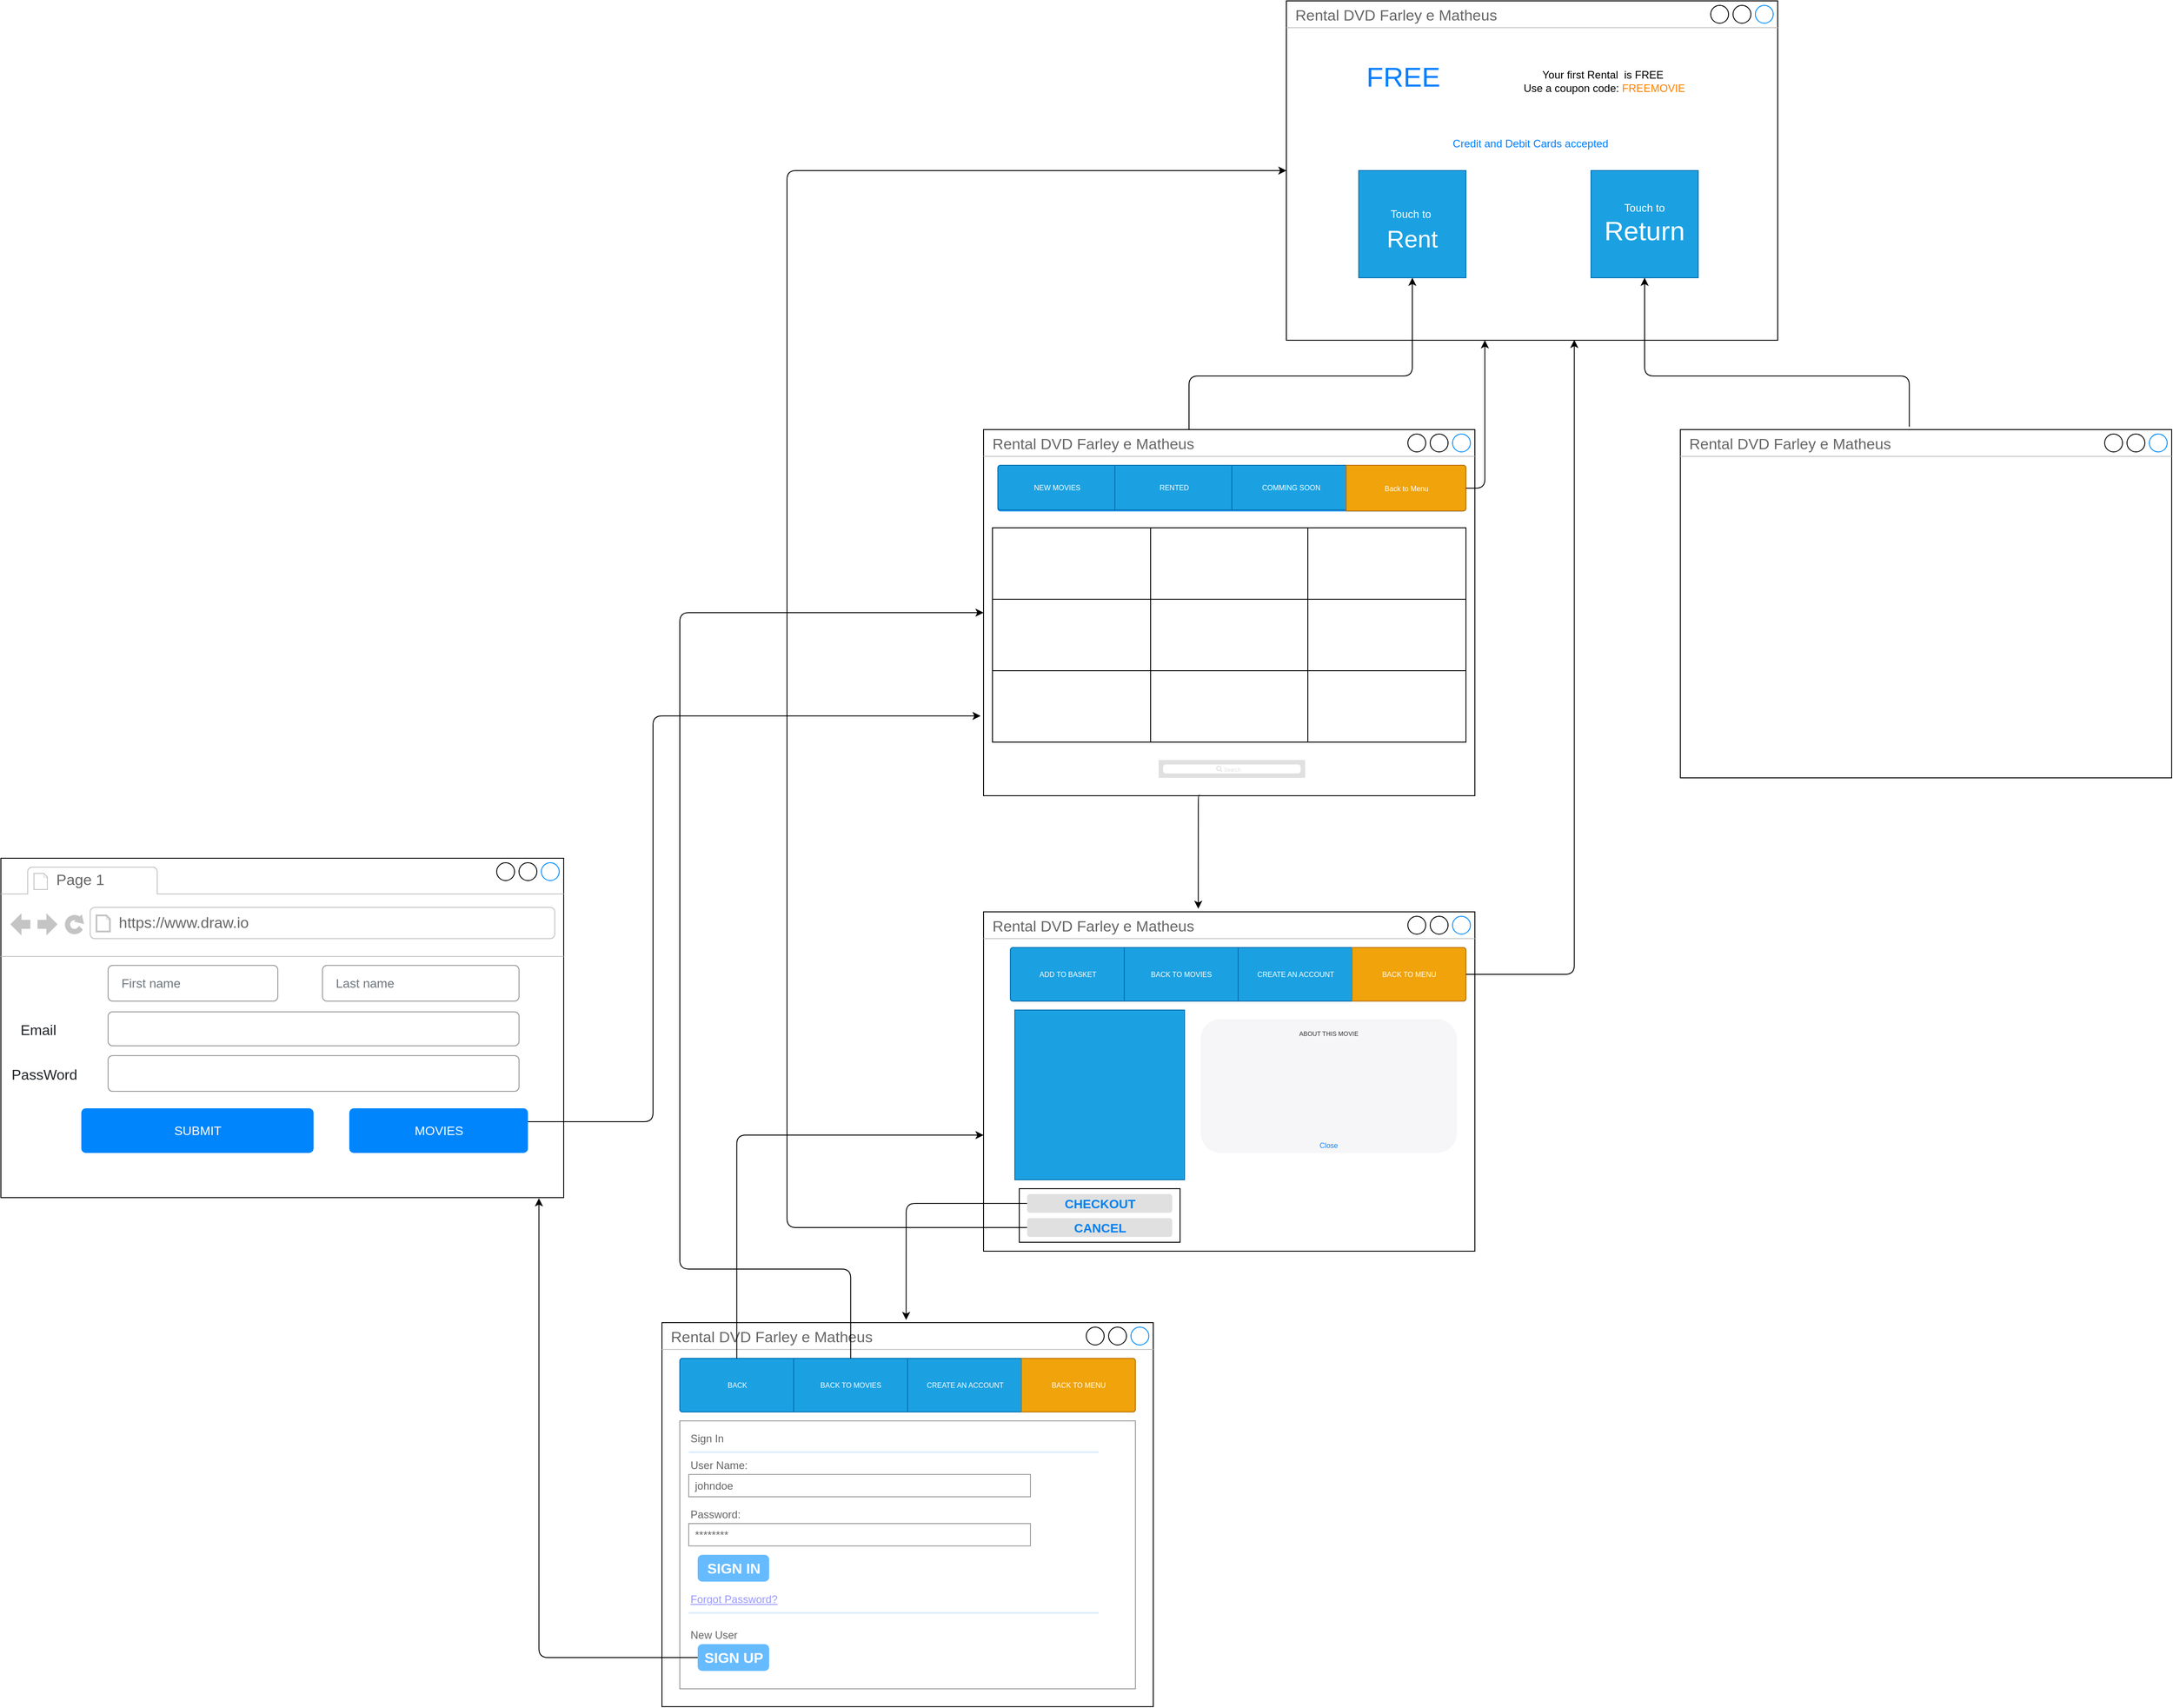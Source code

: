 <mxfile version="14.4.6" type="github">
  <diagram id="snXYCvAZyrRcM13G1VJc" name="Page-1">
    <mxGraphModel dx="4026" dy="1384" grid="1" gridSize="10" guides="1" tooltips="1" connect="1" arrows="1" fold="1" page="1" pageScale="1" pageWidth="827" pageHeight="1169" math="0" shadow="0">
      <root>
        <mxCell id="0" />
        <mxCell id="1" parent="0" />
        <mxCell id="bovtpuAGcGGz9S-_iwCI-4" value="Rental DVD Farley e Matheus" style="strokeWidth=1;shadow=0;dashed=0;align=center;html=1;shape=mxgraph.mockup.containers.window;align=left;verticalAlign=top;spacingLeft=8;strokeColor2=#008cff;strokeColor3=#c4c4c4;fontColor=#666666;mainText=;fontSize=17;labelBackgroundColor=none;" vertex="1" parent="1">
          <mxGeometry x="139" y="130" width="550" height="380" as="geometry" />
        </mxCell>
        <mxCell id="bovtpuAGcGGz9S-_iwCI-5" value="Touch to&amp;nbsp;&lt;font style=&quot;font-size: 27px&quot;&gt;&lt;br&gt;Rent&lt;/font&gt;" style="whiteSpace=wrap;html=1;aspect=fixed;fillColor=#1ba1e2;strokeColor=#006EAF;fontColor=#ffffff;" vertex="1" parent="1">
          <mxGeometry x="220" y="320" width="120" height="120" as="geometry" />
        </mxCell>
        <mxCell id="bovtpuAGcGGz9S-_iwCI-6" value="Touch to&lt;br&gt;&lt;font style=&quot;font-size: 30px&quot;&gt;Return&lt;/font&gt;" style="whiteSpace=wrap;html=1;aspect=fixed;fillColor=#1ba1e2;strokeColor=#006EAF;fontColor=#ffffff;" vertex="1" parent="1">
          <mxGeometry x="480" y="320" width="120" height="120" as="geometry" />
        </mxCell>
        <mxCell id="bovtpuAGcGGz9S-_iwCI-7" value="&lt;font color=&quot;#007fff&quot;&gt;Credit and Debit Cards accepted&amp;nbsp;&lt;/font&gt;" style="text;html=1;strokeColor=none;fillColor=none;align=center;verticalAlign=middle;whiteSpace=wrap;rounded=0;" vertex="1" parent="1">
          <mxGeometry x="306" y="280" width="216" height="20" as="geometry" />
        </mxCell>
        <mxCell id="bovtpuAGcGGz9S-_iwCI-8" value="&lt;font style=&quot;font-size: 31px&quot; color=&quot;#007fff&quot;&gt;FREE&lt;/font&gt;" style="text;html=1;strokeColor=none;fillColor=none;align=center;verticalAlign=middle;whiteSpace=wrap;rounded=0;" vertex="1" parent="1">
          <mxGeometry x="220" y="170" width="100" height="90" as="geometry" />
        </mxCell>
        <mxCell id="bovtpuAGcGGz9S-_iwCI-9" value="Your first Rental &amp;nbsp;is FREE&amp;nbsp;&lt;br&gt;Use a coupon code: &lt;font color=&quot;#ff8000&quot;&gt;FREEMOVIE&lt;/font&gt;" style="text;html=1;strokeColor=none;fillColor=none;align=center;verticalAlign=middle;whiteSpace=wrap;rounded=0;" vertex="1" parent="1">
          <mxGeometry x="400" y="200" width="190" height="40" as="geometry" />
        </mxCell>
        <mxCell id="bovtpuAGcGGz9S-_iwCI-10" value="&lt;span style=&quot;color: rgb(102 , 102 , 102)&quot;&gt;Rental DVD Farley e Matheus&lt;/span&gt;" style="strokeWidth=1;shadow=0;dashed=0;align=center;html=1;shape=mxgraph.mockup.containers.window;align=left;verticalAlign=top;spacingLeft=8;strokeColor2=#008cff;strokeColor3=#c4c4c4;mainText=;fontSize=17;labelBackgroundColor=none;" vertex="1" parent="1">
          <mxGeometry x="-200" y="610" width="550" height="410" as="geometry" />
        </mxCell>
        <mxCell id="bovtpuAGcGGz9S-_iwCI-13" value="" style="edgeStyle=segmentEdgeStyle;endArrow=classic;html=1;" edge="1" parent="1" source="bovtpuAGcGGz9S-_iwCI-10" target="bovtpuAGcGGz9S-_iwCI-5">
          <mxGeometry width="50" height="50" relative="1" as="geometry">
            <mxPoint x="390" y="600" as="sourcePoint" />
            <mxPoint x="440" y="550" as="targetPoint" />
            <Array as="points">
              <mxPoint x="30" y="550" />
              <mxPoint x="280" y="550" />
            </Array>
          </mxGeometry>
        </mxCell>
        <mxCell id="bovtpuAGcGGz9S-_iwCI-14" value="&lt;span style=&quot;color: rgb(102 , 102 , 102)&quot;&gt;Rental DVD Farley e Matheus&lt;/span&gt;" style="strokeWidth=1;shadow=0;dashed=0;align=center;html=1;shape=mxgraph.mockup.containers.window;align=left;verticalAlign=top;spacingLeft=8;strokeColor2=#008cff;strokeColor3=#c4c4c4;mainText=;fontSize=17;labelBackgroundColor=none;" vertex="1" parent="1">
          <mxGeometry x="580" y="610" width="550" height="390" as="geometry" />
        </mxCell>
        <mxCell id="bovtpuAGcGGz9S-_iwCI-15" value="" style="edgeStyle=segmentEdgeStyle;endArrow=classic;html=1;exitX=0.466;exitY=-0.008;exitDx=0;exitDy=0;exitPerimeter=0;" edge="1" parent="1" source="bovtpuAGcGGz9S-_iwCI-14" target="bovtpuAGcGGz9S-_iwCI-6">
          <mxGeometry width="50" height="50" relative="1" as="geometry">
            <mxPoint x="360" y="630" as="sourcePoint" />
            <mxPoint x="410" y="580" as="targetPoint" />
            <Array as="points">
              <mxPoint x="836" y="550" />
              <mxPoint x="540" y="550" />
            </Array>
          </mxGeometry>
        </mxCell>
        <mxCell id="bovtpuAGcGGz9S-_iwCI-31" value="" style="shape=table;html=1;whiteSpace=wrap;startSize=0;container=1;collapsible=0;childLayout=tableLayout;" vertex="1" parent="1">
          <mxGeometry x="-190" y="720" width="530" height="240" as="geometry" />
        </mxCell>
        <mxCell id="bovtpuAGcGGz9S-_iwCI-32" value="" style="shape=partialRectangle;html=1;whiteSpace=wrap;collapsible=0;dropTarget=0;pointerEvents=0;fillColor=none;top=0;left=0;bottom=0;right=0;points=[[0,0.5],[1,0.5]];portConstraint=eastwest;" vertex="1" parent="bovtpuAGcGGz9S-_iwCI-31">
          <mxGeometry width="530" height="80" as="geometry" />
        </mxCell>
        <mxCell id="bovtpuAGcGGz9S-_iwCI-33" value="" style="shape=partialRectangle;html=1;whiteSpace=wrap;connectable=0;fillColor=none;top=0;left=0;bottom=0;right=0;overflow=hidden;" vertex="1" parent="bovtpuAGcGGz9S-_iwCI-32">
          <mxGeometry width="177" height="80" as="geometry" />
        </mxCell>
        <mxCell id="bovtpuAGcGGz9S-_iwCI-34" value="" style="shape=partialRectangle;html=1;whiteSpace=wrap;connectable=0;fillColor=none;top=0;left=0;bottom=0;right=0;overflow=hidden;" vertex="1" parent="bovtpuAGcGGz9S-_iwCI-32">
          <mxGeometry x="177" width="176" height="80" as="geometry" />
        </mxCell>
        <mxCell id="bovtpuAGcGGz9S-_iwCI-35" value="" style="shape=partialRectangle;html=1;whiteSpace=wrap;connectable=0;fillColor=none;top=0;left=0;bottom=0;right=0;overflow=hidden;" vertex="1" parent="bovtpuAGcGGz9S-_iwCI-32">
          <mxGeometry x="353" width="177" height="80" as="geometry" />
        </mxCell>
        <mxCell id="bovtpuAGcGGz9S-_iwCI-36" value="" style="shape=partialRectangle;html=1;whiteSpace=wrap;collapsible=0;dropTarget=0;pointerEvents=0;fillColor=none;top=0;left=0;bottom=0;right=0;points=[[0,0.5],[1,0.5]];portConstraint=eastwest;" vertex="1" parent="bovtpuAGcGGz9S-_iwCI-31">
          <mxGeometry y="80" width="530" height="80" as="geometry" />
        </mxCell>
        <mxCell id="bovtpuAGcGGz9S-_iwCI-37" value="" style="shape=partialRectangle;html=1;whiteSpace=wrap;connectable=0;fillColor=none;top=0;left=0;bottom=0;right=0;overflow=hidden;" vertex="1" parent="bovtpuAGcGGz9S-_iwCI-36">
          <mxGeometry width="177" height="80" as="geometry" />
        </mxCell>
        <mxCell id="bovtpuAGcGGz9S-_iwCI-38" value="" style="shape=partialRectangle;html=1;whiteSpace=wrap;connectable=0;fillColor=none;top=0;left=0;bottom=0;right=0;overflow=hidden;" vertex="1" parent="bovtpuAGcGGz9S-_iwCI-36">
          <mxGeometry x="177" width="176" height="80" as="geometry" />
        </mxCell>
        <mxCell id="bovtpuAGcGGz9S-_iwCI-39" value="" style="shape=partialRectangle;html=1;whiteSpace=wrap;connectable=0;fillColor=none;top=0;left=0;bottom=0;right=0;overflow=hidden;" vertex="1" parent="bovtpuAGcGGz9S-_iwCI-36">
          <mxGeometry x="353" width="177" height="80" as="geometry" />
        </mxCell>
        <mxCell id="bovtpuAGcGGz9S-_iwCI-40" value="" style="shape=partialRectangle;html=1;whiteSpace=wrap;collapsible=0;dropTarget=0;pointerEvents=0;fillColor=none;top=0;left=0;bottom=0;right=0;points=[[0,0.5],[1,0.5]];portConstraint=eastwest;" vertex="1" parent="bovtpuAGcGGz9S-_iwCI-31">
          <mxGeometry y="160" width="530" height="80" as="geometry" />
        </mxCell>
        <mxCell id="bovtpuAGcGGz9S-_iwCI-41" value="" style="shape=partialRectangle;html=1;whiteSpace=wrap;connectable=0;fillColor=none;top=0;left=0;bottom=0;right=0;overflow=hidden;" vertex="1" parent="bovtpuAGcGGz9S-_iwCI-40">
          <mxGeometry width="177" height="80" as="geometry" />
        </mxCell>
        <mxCell id="bovtpuAGcGGz9S-_iwCI-42" value="" style="shape=partialRectangle;html=1;whiteSpace=wrap;connectable=0;fillColor=none;top=0;left=0;bottom=0;right=0;overflow=hidden;" vertex="1" parent="bovtpuAGcGGz9S-_iwCI-40">
          <mxGeometry x="177" width="176" height="80" as="geometry" />
        </mxCell>
        <mxCell id="bovtpuAGcGGz9S-_iwCI-43" value="" style="shape=partialRectangle;html=1;whiteSpace=wrap;connectable=0;fillColor=none;top=0;left=0;bottom=0;right=0;overflow=hidden;" vertex="1" parent="bovtpuAGcGGz9S-_iwCI-40">
          <mxGeometry x="353" width="177" height="80" as="geometry" />
        </mxCell>
        <mxCell id="bovtpuAGcGGz9S-_iwCI-44" value="" style="shape=image;html=1;verticalAlign=top;verticalLabelPosition=bottom;labelBackgroundColor=#ffffff;imageAspect=0;aspect=fixed;image=https://cdn3.iconfinder.com/data/icons/geek-3/24/Baby_Groot_guardians_of_galaxy_marvel_movie-128.png;strokeColor=#007FFF;fillColor=#FFE14A;" vertex="1" parent="1">
          <mxGeometry x="-150" y="720" width="70" height="70" as="geometry" />
        </mxCell>
        <mxCell id="bovtpuAGcGGz9S-_iwCI-45" value="" style="shape=image;html=1;verticalAlign=top;verticalLabelPosition=bottom;labelBackgroundColor=#ffffff;imageAspect=0;aspect=fixed;image=https://cdn3.iconfinder.com/data/icons/geek-3/24/Superman_sigil_logo_movie_dc_comics-128.png;strokeColor=#007FFF;fillColor=#FFE14A;" vertex="1" parent="1">
          <mxGeometry x="35" y="720" width="70" height="70" as="geometry" />
        </mxCell>
        <mxCell id="bovtpuAGcGGz9S-_iwCI-46" value="" style="shape=image;html=1;verticalAlign=top;verticalLabelPosition=bottom;labelBackgroundColor=#ffffff;imageAspect=0;aspect=fixed;image=https://cdn3.iconfinder.com/data/icons/geek-3/24/Batman_dc_comics_bat_movie-128.png;strokeColor=#007FFF;fillColor=#FFE14A;" vertex="1" parent="1">
          <mxGeometry x="210" y="720" width="70" height="70" as="geometry" />
        </mxCell>
        <mxCell id="bovtpuAGcGGz9S-_iwCI-47" value="" style="shape=image;html=1;verticalAlign=top;verticalLabelPosition=bottom;labelBackgroundColor=#ffffff;imageAspect=0;aspect=fixed;image=https://cdn3.iconfinder.com/data/icons/geek-3/24/Deathly_Hallows_harry_potter_movie_magic_rune-128.png;strokeColor=#007FFF;fillColor=#FFE14A;" vertex="1" parent="1">
          <mxGeometry x="-150" y="800" width="70" height="70" as="geometry" />
        </mxCell>
        <mxCell id="bovtpuAGcGGz9S-_iwCI-48" value="" style="shape=image;html=1;verticalAlign=top;verticalLabelPosition=bottom;labelBackgroundColor=#ffffff;imageAspect=0;aspect=fixed;image=https://cdn3.iconfinder.com/data/icons/geek-3/24/Decepticon_transformers_movie_robot-128.png;strokeColor=#007FFF;fillColor=#FFE14A;" vertex="1" parent="1">
          <mxGeometry x="30" y="800" width="70" height="70" as="geometry" />
        </mxCell>
        <mxCell id="bovtpuAGcGGz9S-_iwCI-49" value="" style="shape=image;html=1;verticalAlign=top;verticalLabelPosition=bottom;labelBackgroundColor=#ffffff;imageAspect=0;aspect=fixed;image=https://cdn3.iconfinder.com/data/icons/geek-3/24/Golden_Snitch_harry_potter_magic_movie-128.png;strokeColor=#007FFF;fillColor=#FFE14A;" vertex="1" parent="1">
          <mxGeometry x="210" y="800" width="70" height="70" as="geometry" />
        </mxCell>
        <mxCell id="bovtpuAGcGGz9S-_iwCI-50" value="" style="shape=image;html=1;verticalAlign=top;verticalLabelPosition=bottom;labelBackgroundColor=#ffffff;imageAspect=0;aspect=fixed;image=https://cdn3.iconfinder.com/data/icons/geek-3/24/Captain_America_Shield_marvel_movie_avengers-128.png;strokeColor=#007FFF;fillColor=#FFE14A;" vertex="1" parent="1">
          <mxGeometry x="-150" y="880" width="70" height="70" as="geometry" />
        </mxCell>
        <mxCell id="bovtpuAGcGGz9S-_iwCI-51" value="" style="shape=image;html=1;verticalAlign=top;verticalLabelPosition=bottom;labelBackgroundColor=#ffffff;imageAspect=0;aspect=fixed;image=https://cdn4.iconfinder.com/data/icons/avatars-xmas-giveaway/128/halloween_jason_friday_movie-128.png;strokeColor=#007FFF;fillColor=#FFE14A;" vertex="1" parent="1">
          <mxGeometry x="30" y="880" width="70" height="70" as="geometry" />
        </mxCell>
        <mxCell id="bovtpuAGcGGz9S-_iwCI-52" value="" style="shape=image;html=1;verticalAlign=top;verticalLabelPosition=bottom;labelBackgroundColor=#ffffff;imageAspect=0;aspect=fixed;image=https://cdn3.iconfinder.com/data/icons/geek-3/24/Flash_dc_comic_book_movie-128.png;strokeColor=#007FFF;fillColor=#FFE14A;" vertex="1" parent="1">
          <mxGeometry x="210" y="880" width="70" height="70" as="geometry" />
        </mxCell>
        <mxCell id="bovtpuAGcGGz9S-_iwCI-53" value="&lt;span style=&quot;color: rgb(102 , 102 , 102)&quot;&gt;Rental DVD Farley e Matheus&lt;/span&gt;" style="strokeWidth=1;shadow=0;dashed=0;align=center;html=1;shape=mxgraph.mockup.containers.window;align=left;verticalAlign=top;spacingLeft=8;strokeColor2=#008cff;strokeColor3=#c4c4c4;mainText=;fontSize=17;labelBackgroundColor=none;" vertex="1" parent="1">
          <mxGeometry x="-200" y="1150" width="550" height="380" as="geometry" />
        </mxCell>
        <mxCell id="bovtpuAGcGGz9S-_iwCI-55" value="" style="edgeStyle=segmentEdgeStyle;endArrow=classic;html=1;entryX=0.437;entryY=-0.009;entryDx=0;entryDy=0;entryPerimeter=0;exitX=0.44;exitY=0.999;exitDx=0;exitDy=0;exitPerimeter=0;" edge="1" parent="1" source="bovtpuAGcGGz9S-_iwCI-10" target="bovtpuAGcGGz9S-_iwCI-53">
          <mxGeometry width="50" height="50" relative="1" as="geometry">
            <mxPoint y="1100" as="sourcePoint" />
            <mxPoint x="50" y="1050" as="targetPoint" />
            <Array as="points">
              <mxPoint x="40" y="1020" />
            </Array>
          </mxGeometry>
        </mxCell>
        <mxCell id="bovtpuAGcGGz9S-_iwCI-56" value="" style="whiteSpace=wrap;html=1;aspect=fixed;fillColor=#1ba1e2;strokeColor=#006EAF;fontColor=#ffffff;" vertex="1" parent="1">
          <mxGeometry x="-165" y="1260" width="190" height="190" as="geometry" />
        </mxCell>
        <mxCell id="bovtpuAGcGGz9S-_iwCI-57" value="" style="shape=image;html=1;verticalAlign=top;verticalLabelPosition=bottom;labelBackgroundColor=#ffffff;imageAspect=0;aspect=fixed;image=https://cdn3.iconfinder.com/data/icons/geek-3/24/Superman_sigil_logo_movie_dc_comics-128.png;strokeColor=#007FFF;fillColor=#FFE14A;" vertex="1" parent="1">
          <mxGeometry x="-155" y="1250" width="180" height="180" as="geometry" />
        </mxCell>
        <mxCell id="bovtpuAGcGGz9S-_iwCI-58" value="" style="html=1;strokeWidth=1;shadow=0;dashed=0;shape=mxgraph.ios7ui.rrect;rSize=3;strokeColor=#0080F0;gradientColor=none;" vertex="1" parent="1">
          <mxGeometry x="-170" y="1190" width="510" height="60" as="geometry" />
        </mxCell>
        <mxCell id="bovtpuAGcGGz9S-_iwCI-59" value="ADD TO BASKET" style="strokeColor=#006EAF;fillColor=#1ba1e2;html=1;strokeWidth=1;shadow=0;dashed=0;shape=mxgraph.ios7ui.leftButton;rSize=3;fontSize=8;fontColor=#ffffff;" vertex="1" parent="bovtpuAGcGGz9S-_iwCI-58">
          <mxGeometry width="127.5" height="60" as="geometry" />
        </mxCell>
        <mxCell id="bovtpuAGcGGz9S-_iwCI-60" value="CREATE AN ACCOUNT" style="strokeColor=#006EAF;fillColor=#1ba1e2;html=1;strokeWidth=1;shadow=0;dashed=0;shape=mxgraph.ios7ui.rrect;rSize=0;fontSize=8;fontColor=#ffffff;" vertex="1" parent="bovtpuAGcGGz9S-_iwCI-58">
          <mxGeometry x="255.0" width="127.5" height="60" as="geometry" />
        </mxCell>
        <mxCell id="bovtpuAGcGGz9S-_iwCI-61" value="BACK TO MENU" style="strokeColor=#BD7000;fillColor=#f0a30a;html=1;strokeWidth=1;shadow=0;dashed=0;shape=mxgraph.ios7ui.rightButton;rSize=3;fontSize=8;fontColor=#ffffff;" vertex="1" parent="bovtpuAGcGGz9S-_iwCI-58">
          <mxGeometry x="382.5" width="127.5" height="60" as="geometry" />
        </mxCell>
        <mxCell id="bovtpuAGcGGz9S-_iwCI-62" value="BACK TO MOVIES" style="html=1;strokeWidth=1;shadow=0;dashed=0;shape=mxgraph.ios7ui.rrect;rSize=0;strokeColor=#006EAF;fillColor=#1ba1e2;fontColor=#ffffff;fontSize=8;" vertex="1" parent="bovtpuAGcGGz9S-_iwCI-58">
          <mxGeometry x="127.5" width="127.5" height="60" as="geometry" />
        </mxCell>
        <mxCell id="bovtpuAGcGGz9S-_iwCI-63" value="" style="html=1;strokeWidth=1;shadow=0;dashed=0;shape=mxgraph.ios7ui.rrect;rSize=3;strokeColor=#0080F0;gradientColor=none;" vertex="1" parent="1">
          <mxGeometry x="-184" y="650" width="524" height="51.15" as="geometry" />
        </mxCell>
        <mxCell id="bovtpuAGcGGz9S-_iwCI-64" value="NEW MOVIES" style="strokeColor=#006EAF;fillColor=#1ba1e2;html=1;strokeWidth=1;shadow=0;dashed=0;shape=mxgraph.ios7ui.leftButton;rSize=3;fontSize=8;fontColor=#ffffff;" vertex="1" parent="bovtpuAGcGGz9S-_iwCI-63">
          <mxGeometry width="131" height="50" as="geometry" />
        </mxCell>
        <mxCell id="bovtpuAGcGGz9S-_iwCI-65" value="COMMING SOON" style="strokeColor=#006EAF;fillColor=#1ba1e2;html=1;strokeWidth=1;shadow=0;dashed=0;shape=mxgraph.ios7ui.rrect;rSize=0;fontSize=8;fontColor=#ffffff;" vertex="1" parent="bovtpuAGcGGz9S-_iwCI-63">
          <mxGeometry x="262" width="131" height="50" as="geometry" />
        </mxCell>
        <mxCell id="bovtpuAGcGGz9S-_iwCI-66" value="Back to Menu" style="strokeColor=#BD7000;fillColor=#f0a30a;html=1;strokeWidth=1;shadow=0;dashed=0;shape=mxgraph.ios7ui.rightButton;rSize=3;fontSize=8;fontColor=#ffffff;" vertex="1" parent="bovtpuAGcGGz9S-_iwCI-63">
          <mxGeometry x="390" width="134" height="51.15" as="geometry" />
        </mxCell>
        <mxCell id="bovtpuAGcGGz9S-_iwCI-67" value="RENTED" style="html=1;strokeWidth=1;shadow=0;dashed=0;shape=mxgraph.ios7ui.rrect;rSize=0;strokeColor=#006EAF;fillColor=#1ba1e2;fontColor=#ffffff;fontSize=8;" vertex="1" parent="bovtpuAGcGGz9S-_iwCI-63">
          <mxGeometry x="131" width="131" height="50" as="geometry" />
        </mxCell>
        <mxCell id="bovtpuAGcGGz9S-_iwCI-73" value="" style="shape=rect;fillColor=#e0e0e0;strokeColor=none;" vertex="1" parent="1">
          <mxGeometry x="-4" y="980" width="164" height="20" as="geometry" />
        </mxCell>
        <mxCell id="bovtpuAGcGGz9S-_iwCI-74" value="" style="html=1;strokeWidth=1;shadow=0;dashed=0;shape=mxgraph.ios7ui.marginRect;rx=3;ry=3;rectMargin=5;strokeColor=none;" vertex="1" parent="bovtpuAGcGGz9S-_iwCI-73">
          <mxGeometry width="164" height="20" as="geometry" />
        </mxCell>
        <mxCell id="bovtpuAGcGGz9S-_iwCI-75" value="Search" style="shape=mxgraph.ios7.icons.looking_glass;strokeColor=#e0e0e0;fillColor=none;fontColor=#e0e0e0;labelPosition=right;verticalLabelPosition=middle;align=left;verticalAlign=middle;fontSize=6;fontStyle=0;spacingTop=2;" vertex="1" parent="bovtpuAGcGGz9S-_iwCI-73">
          <mxGeometry x="0.5" y="0.5" width="6" height="6" relative="1" as="geometry">
            <mxPoint x="-17" y="-3" as="offset" />
          </mxGeometry>
        </mxCell>
        <mxCell id="bovtpuAGcGGz9S-_iwCI-78" value="ABOUT THIS MOVIE" style="shape=rect;rounded=1;strokeColor=none;fillColor=#F6F6F8;gradientColor=none;shadow=0;glass=0;dashed=1;fontFamily=Helvetica;fontSize=7;fontColor=#333333;align=center;html=0;verticalAlign=top;whiteSpace=wrap;spacing=8;spacingTop=0;" vertex="1" parent="1">
          <mxGeometry x="43" y="1270" width="287" height="150" as="geometry" />
        </mxCell>
        <mxCell id="bovtpuAGcGGz9S-_iwCI-79" value="Close" style="shape=text;align=center;verticalAlign=middle;fontSize=8;fontColor=#0680FF;strokeColor=none;fillColor=none;spacingTop=3;resizeWidth=1;" vertex="1" parent="bovtpuAGcGGz9S-_iwCI-78">
          <mxGeometry y="1" width="287" height="20" relative="1" as="geometry">
            <mxPoint y="-20" as="offset" />
          </mxGeometry>
        </mxCell>
        <mxCell id="bovtpuAGcGGz9S-_iwCI-80" value="" style="shape=rect;shadow=0;" vertex="1" parent="1">
          <mxGeometry x="-160" y="1460" width="180" height="60" as="geometry" />
        </mxCell>
        <mxCell id="bovtpuAGcGGz9S-_iwCI-81" value="CHECKOUT" style="html=1;strokeWidth=1;shadow=0;dashed=0;rounded=1;absoluteArcSize=1;arcSize=6;fontColor=#0080F0;fontSize=7;fontSize=14;fillColor=#e0e0e0;strokeColor=none;fontStyle=1;" vertex="1" parent="bovtpuAGcGGz9S-_iwCI-80">
          <mxGeometry x="8.78" y="6" width="162.439" height="21" as="geometry" />
        </mxCell>
        <mxCell id="bovtpuAGcGGz9S-_iwCI-82" value="CANCEL" style="html=1;strokeWidth=1;shadow=0;dashed=0;rounded=1;absoluteArcSize=1;arcSize=6;fontColor=#0080F0;fontSize=7;fontSize=14;fillColor=#e0e0e0;strokeColor=none;fontStyle=1;" vertex="1" parent="bovtpuAGcGGz9S-_iwCI-80">
          <mxGeometry x="8.78" y="33" width="162.439" height="21" as="geometry" />
        </mxCell>
        <mxCell id="bovtpuAGcGGz9S-_iwCI-83" value="&lt;span style=&quot;color: rgb(102 , 102 , 102)&quot;&gt;Rental DVD Farley e Matheus&lt;/span&gt;" style="strokeWidth=1;shadow=0;dashed=0;align=center;html=1;shape=mxgraph.mockup.containers.window;align=left;verticalAlign=top;spacingLeft=8;strokeColor2=#008cff;strokeColor3=#c4c4c4;mainText=;fontSize=17;labelBackgroundColor=none;" vertex="1" parent="1">
          <mxGeometry x="-560" y="1610" width="550" height="430" as="geometry" />
        </mxCell>
        <mxCell id="bovtpuAGcGGz9S-_iwCI-86" value="" style="edgeStyle=segmentEdgeStyle;endArrow=classic;html=1;" edge="1" parent="1" source="bovtpuAGcGGz9S-_iwCI-82" target="bovtpuAGcGGz9S-_iwCI-4">
          <mxGeometry width="50" height="50" relative="1" as="geometry">
            <mxPoint x="-460" y="1470" as="sourcePoint" />
            <mxPoint x="-420" y="220" as="targetPoint" />
            <Array as="points">
              <mxPoint x="-420" y="1504" />
              <mxPoint x="-420" y="320" />
            </Array>
          </mxGeometry>
        </mxCell>
        <mxCell id="bovtpuAGcGGz9S-_iwCI-87" value="" style="edgeStyle=segmentEdgeStyle;endArrow=classic;html=1;entryX=0.497;entryY=-0.007;entryDx=0;entryDy=0;entryPerimeter=0;" edge="1" parent="1" source="bovtpuAGcGGz9S-_iwCI-81" target="bovtpuAGcGGz9S-_iwCI-83">
          <mxGeometry width="50" height="50" relative="1" as="geometry">
            <mxPoint x="-300" y="1600" as="sourcePoint" />
            <mxPoint x="-250" y="1550" as="targetPoint" />
          </mxGeometry>
        </mxCell>
        <mxCell id="bovtpuAGcGGz9S-_iwCI-88" value="" style="html=1;strokeWidth=1;shadow=0;dashed=0;shape=mxgraph.ios7ui.rrect;rSize=3;strokeColor=#0080F0;gradientColor=none;" vertex="1" parent="1">
          <mxGeometry x="-540" y="1650" width="510" height="60" as="geometry" />
        </mxCell>
        <mxCell id="bovtpuAGcGGz9S-_iwCI-89" value="BACK" style="strokeColor=#006EAF;fillColor=#1ba1e2;html=1;strokeWidth=1;shadow=0;dashed=0;shape=mxgraph.ios7ui.leftButton;rSize=3;fontSize=8;fontColor=#ffffff;" vertex="1" parent="bovtpuAGcGGz9S-_iwCI-88">
          <mxGeometry width="127.5" height="60" as="geometry" />
        </mxCell>
        <mxCell id="bovtpuAGcGGz9S-_iwCI-90" value="CREATE AN ACCOUNT" style="strokeColor=#006EAF;fillColor=#1ba1e2;html=1;strokeWidth=1;shadow=0;dashed=0;shape=mxgraph.ios7ui.rrect;rSize=0;fontSize=8;fontColor=#ffffff;" vertex="1" parent="bovtpuAGcGGz9S-_iwCI-88">
          <mxGeometry x="255.0" width="127.5" height="60" as="geometry" />
        </mxCell>
        <mxCell id="bovtpuAGcGGz9S-_iwCI-91" value="BACK TO MENU" style="strokeColor=#BD7000;fillColor=#f0a30a;html=1;strokeWidth=1;shadow=0;dashed=0;shape=mxgraph.ios7ui.rightButton;rSize=3;fontSize=8;fontColor=#ffffff;" vertex="1" parent="bovtpuAGcGGz9S-_iwCI-88">
          <mxGeometry x="382.5" width="127.5" height="60" as="geometry" />
        </mxCell>
        <mxCell id="bovtpuAGcGGz9S-_iwCI-92" value="BACK TO MOVIES" style="html=1;strokeWidth=1;shadow=0;dashed=0;shape=mxgraph.ios7ui.rrect;rSize=0;strokeColor=#006EAF;fillColor=#1ba1e2;fontColor=#ffffff;fontSize=8;" vertex="1" parent="bovtpuAGcGGz9S-_iwCI-88">
          <mxGeometry x="127.5" width="127.5" height="60" as="geometry" />
        </mxCell>
        <mxCell id="bovtpuAGcGGz9S-_iwCI-93" value="" style="edgeStyle=segmentEdgeStyle;endArrow=classic;html=1;entryX=0.586;entryY=0.999;entryDx=0;entryDy=0;entryPerimeter=0;" edge="1" parent="1" source="bovtpuAGcGGz9S-_iwCI-61" target="bovtpuAGcGGz9S-_iwCI-4">
          <mxGeometry width="50" height="50" relative="1" as="geometry">
            <mxPoint x="-370" y="1120" as="sourcePoint" />
            <mxPoint x="460" y="700" as="targetPoint" />
          </mxGeometry>
        </mxCell>
        <mxCell id="bovtpuAGcGGz9S-_iwCI-118" value="" style="strokeWidth=1;shadow=0;dashed=0;align=center;html=1;shape=mxgraph.mockup.forms.rrect;rSize=0;strokeColor=#999999;fillColor=#ffffff;" vertex="1" parent="1">
          <mxGeometry x="-540" y="1720" width="510" height="300" as="geometry" />
        </mxCell>
        <mxCell id="bovtpuAGcGGz9S-_iwCI-119" value="Sign In" style="strokeWidth=1;shadow=0;dashed=0;align=center;html=1;shape=mxgraph.mockup.forms.anchor;fontSize=12;fontColor=#666666;align=left;resizeWidth=1;spacingLeft=0;" vertex="1" parent="bovtpuAGcGGz9S-_iwCI-118">
          <mxGeometry width="255.0" height="20" relative="1" as="geometry">
            <mxPoint x="10" y="10" as="offset" />
          </mxGeometry>
        </mxCell>
        <mxCell id="bovtpuAGcGGz9S-_iwCI-120" value="" style="shape=line;strokeColor=#ddeeff;strokeWidth=2;html=1;resizeWidth=1;" vertex="1" parent="bovtpuAGcGGz9S-_iwCI-118">
          <mxGeometry width="459.0" height="10" relative="1" as="geometry">
            <mxPoint x="10" y="30" as="offset" />
          </mxGeometry>
        </mxCell>
        <mxCell id="bovtpuAGcGGz9S-_iwCI-121" value="User Name:" style="strokeWidth=1;shadow=0;dashed=0;align=center;html=1;shape=mxgraph.mockup.forms.anchor;fontSize=12;fontColor=#666666;align=left;resizeWidth=1;spacingLeft=0;" vertex="1" parent="bovtpuAGcGGz9S-_iwCI-118">
          <mxGeometry width="255.0" height="20" relative="1" as="geometry">
            <mxPoint x="10" y="40" as="offset" />
          </mxGeometry>
        </mxCell>
        <mxCell id="bovtpuAGcGGz9S-_iwCI-122" value="johndoe" style="strokeWidth=1;shadow=0;dashed=0;align=center;html=1;shape=mxgraph.mockup.forms.rrect;rSize=0;strokeColor=#999999;fontColor=#666666;align=left;spacingLeft=5;resizeWidth=1;" vertex="1" parent="bovtpuAGcGGz9S-_iwCI-118">
          <mxGeometry width="382.5" height="25" relative="1" as="geometry">
            <mxPoint x="10" y="60" as="offset" />
          </mxGeometry>
        </mxCell>
        <mxCell id="bovtpuAGcGGz9S-_iwCI-123" value="Password:" style="strokeWidth=1;shadow=0;dashed=0;align=center;html=1;shape=mxgraph.mockup.forms.anchor;fontSize=12;fontColor=#666666;align=left;resizeWidth=1;spacingLeft=0;" vertex="1" parent="bovtpuAGcGGz9S-_iwCI-118">
          <mxGeometry width="255.0" height="20" relative="1" as="geometry">
            <mxPoint x="10" y="95" as="offset" />
          </mxGeometry>
        </mxCell>
        <mxCell id="bovtpuAGcGGz9S-_iwCI-124" value="********" style="strokeWidth=1;shadow=0;dashed=0;align=center;html=1;shape=mxgraph.mockup.forms.rrect;rSize=0;strokeColor=#999999;fontColor=#666666;align=left;spacingLeft=5;resizeWidth=1;" vertex="1" parent="bovtpuAGcGGz9S-_iwCI-118">
          <mxGeometry width="382.5" height="25" relative="1" as="geometry">
            <mxPoint x="10" y="115" as="offset" />
          </mxGeometry>
        </mxCell>
        <mxCell id="bovtpuAGcGGz9S-_iwCI-125" value="SIGN IN" style="strokeWidth=1;shadow=0;dashed=0;align=center;html=1;shape=mxgraph.mockup.forms.rrect;rSize=5;strokeColor=none;fontColor=#ffffff;fillColor=#66bbff;fontSize=16;fontStyle=1;" vertex="1" parent="bovtpuAGcGGz9S-_iwCI-118">
          <mxGeometry y="1" width="80" height="30" relative="1" as="geometry">
            <mxPoint x="20" y="-150" as="offset" />
          </mxGeometry>
        </mxCell>
        <mxCell id="bovtpuAGcGGz9S-_iwCI-126" value="Forgot Password?" style="strokeWidth=1;shadow=0;dashed=0;align=center;html=1;shape=mxgraph.mockup.forms.anchor;fontSize=12;fontColor=#9999ff;align=left;spacingLeft=0;fontStyle=4;resizeWidth=1;" vertex="1" parent="bovtpuAGcGGz9S-_iwCI-118">
          <mxGeometry y="1" width="382.5" height="20" relative="1" as="geometry">
            <mxPoint x="10" y="-110" as="offset" />
          </mxGeometry>
        </mxCell>
        <mxCell id="bovtpuAGcGGz9S-_iwCI-127" value="" style="shape=line;strokeColor=#ddeeff;strokeWidth=2;html=1;resizeWidth=1;" vertex="1" parent="bovtpuAGcGGz9S-_iwCI-118">
          <mxGeometry y="1" width="459.0" height="10" relative="1" as="geometry">
            <mxPoint x="10" y="-90" as="offset" />
          </mxGeometry>
        </mxCell>
        <mxCell id="bovtpuAGcGGz9S-_iwCI-128" value="New User" style="strokeWidth=1;shadow=0;dashed=0;align=center;html=1;shape=mxgraph.mockup.forms.anchor;fontSize=12;fontColor=#666666;align=left;spacingLeft=0;resizeWidth=1;" vertex="1" parent="bovtpuAGcGGz9S-_iwCI-118">
          <mxGeometry y="1" width="382.5" height="20" relative="1" as="geometry">
            <mxPoint x="10" y="-70" as="offset" />
          </mxGeometry>
        </mxCell>
        <mxCell id="bovtpuAGcGGz9S-_iwCI-129" value="SIGN UP" style="strokeWidth=1;shadow=0;dashed=0;align=center;html=1;shape=mxgraph.mockup.forms.rrect;rSize=5;strokeColor=none;fontColor=#ffffff;fillColor=#66bbff;fontSize=16;fontStyle=1;" vertex="1" parent="bovtpuAGcGGz9S-_iwCI-118">
          <mxGeometry y="1" width="80" height="30" relative="1" as="geometry">
            <mxPoint x="20" y="-50" as="offset" />
          </mxGeometry>
        </mxCell>
        <mxCell id="bovtpuAGcGGz9S-_iwCI-132" value="" style="edgeStyle=segmentEdgeStyle;endArrow=classic;html=1;" edge="1" parent="1" source="bovtpuAGcGGz9S-_iwCI-89" target="bovtpuAGcGGz9S-_iwCI-53">
          <mxGeometry width="50" height="50" relative="1" as="geometry">
            <mxPoint x="-610" y="1480" as="sourcePoint" />
            <mxPoint x="-210" y="1400" as="targetPoint" />
            <Array as="points">
              <mxPoint x="-476" y="1400" />
            </Array>
          </mxGeometry>
        </mxCell>
        <mxCell id="bovtpuAGcGGz9S-_iwCI-134" value="" style="edgeStyle=segmentEdgeStyle;endArrow=classic;html=1;" edge="1" parent="1" source="bovtpuAGcGGz9S-_iwCI-92" target="bovtpuAGcGGz9S-_iwCI-10">
          <mxGeometry width="50" height="50" relative="1" as="geometry">
            <mxPoint x="-590" y="830" as="sourcePoint" />
            <mxPoint x="-540" y="780" as="targetPoint" />
            <Array as="points">
              <mxPoint x="-349" y="1550" />
              <mxPoint x="-540" y="1550" />
              <mxPoint x="-540" y="815" />
            </Array>
          </mxGeometry>
        </mxCell>
        <mxCell id="bovtpuAGcGGz9S-_iwCI-135" value="" style="strokeWidth=1;shadow=0;dashed=0;align=center;html=1;shape=mxgraph.mockup.containers.browserWindow;rSize=0;strokeColor2=#008cff;strokeColor3=#c4c4c4;mainText=,;recursiveResize=0;" vertex="1" parent="1">
          <mxGeometry x="-1300" y="1090" width="630" height="380" as="geometry" />
        </mxCell>
        <mxCell id="bovtpuAGcGGz9S-_iwCI-136" value="Page 1" style="strokeWidth=1;shadow=0;dashed=0;align=center;html=1;shape=mxgraph.mockup.containers.anchor;fontSize=17;fontColor=#666666;align=left;" vertex="1" parent="bovtpuAGcGGz9S-_iwCI-135">
          <mxGeometry x="60" y="12" width="110" height="26" as="geometry" />
        </mxCell>
        <mxCell id="bovtpuAGcGGz9S-_iwCI-137" value="https://www.draw.io" style="strokeWidth=1;shadow=0;dashed=0;align=center;html=1;shape=mxgraph.mockup.containers.anchor;rSize=0;fontSize=17;fontColor=#666666;align=left;" vertex="1" parent="bovtpuAGcGGz9S-_iwCI-135">
          <mxGeometry x="130" y="60" width="250" height="26" as="geometry" />
        </mxCell>
        <mxCell id="bovtpuAGcGGz9S-_iwCI-140" value="Email" style="fillColor=none;strokeColor=none;align=left;fontSize=16;fontColor=#212529;" vertex="1" parent="bovtpuAGcGGz9S-_iwCI-135">
          <mxGeometry x="20" y="176" width="200" height="30" as="geometry" />
        </mxCell>
        <mxCell id="bovtpuAGcGGz9S-_iwCI-141" value="" style="html=1;shadow=0;dashed=0;shape=mxgraph.bootstrap.rrect;rSize=5;fillColor=none;strokeColor=#999999;align=left;spacing=15;fontSize=14;fontColor=#6C767D;" vertex="1" parent="bovtpuAGcGGz9S-_iwCI-135">
          <mxGeometry x="120" y="172" width="460" height="38" as="geometry" />
        </mxCell>
        <mxCell id="bovtpuAGcGGz9S-_iwCI-142" value="PassWord" style="fillColor=none;strokeColor=none;align=left;fontSize=16;fontColor=#212529;" vertex="1" parent="bovtpuAGcGGz9S-_iwCI-135">
          <mxGeometry x="10" y="221" width="200" height="40" as="geometry" />
        </mxCell>
        <mxCell id="bovtpuAGcGGz9S-_iwCI-143" value="" style="html=1;shadow=0;dashed=0;shape=mxgraph.bootstrap.rrect;rSize=5;fillColor=none;strokeColor=#999999;align=left;spacing=15;fontSize=16;fontColor=#6C767D;" vertex="1" parent="bovtpuAGcGGz9S-_iwCI-135">
          <mxGeometry x="120" y="221" width="460" height="40" as="geometry" />
        </mxCell>
        <mxCell id="bovtpuAGcGGz9S-_iwCI-145" value="First name" style="html=1;shadow=0;dashed=0;shape=mxgraph.bootstrap.rrect;rSize=5;fillColor=none;strokeColor=#999999;align=left;spacing=15;fontSize=14;fontColor=#6C767D;" vertex="1" parent="bovtpuAGcGGz9S-_iwCI-135">
          <mxGeometry x="120" y="120" width="190" height="40" as="geometry" />
        </mxCell>
        <mxCell id="bovtpuAGcGGz9S-_iwCI-146" value="Last name" style="html=1;shadow=0;dashed=0;shape=mxgraph.bootstrap.rrect;rSize=5;fillColor=none;strokeColor=#999999;align=left;spacing=15;fontSize=14;fontColor=#6C767D;" vertex="1" parent="bovtpuAGcGGz9S-_iwCI-135">
          <mxGeometry x="360" y="120" width="220" height="40" as="geometry" />
        </mxCell>
        <mxCell id="bovtpuAGcGGz9S-_iwCI-151" value="SUBMIT" style="html=1;shadow=0;dashed=0;shape=mxgraph.bootstrap.rrect;rSize=5;fillColor=#0085FC;strokeColor=none;align=center;spacing=15;fontSize=14;fontColor=#ffffff;" vertex="1" parent="bovtpuAGcGGz9S-_iwCI-135">
          <mxGeometry x="90" y="280" width="260" height="50" as="geometry" />
        </mxCell>
        <mxCell id="bovtpuAGcGGz9S-_iwCI-156" value="MOVIES" style="html=1;shadow=0;dashed=0;shape=mxgraph.bootstrap.rrect;rSize=5;fillColor=#0085FC;strokeColor=none;align=center;spacing=15;fontSize=14;fontColor=#ffffff;" vertex="1" parent="bovtpuAGcGGz9S-_iwCI-135">
          <mxGeometry x="390" y="280" width="200" height="50" as="geometry" />
        </mxCell>
        <mxCell id="bovtpuAGcGGz9S-_iwCI-157" value="" style="edgeStyle=segmentEdgeStyle;endArrow=classic;html=1;fontSize=16;entryX=-0.006;entryY=0.782;entryDx=0;entryDy=0;entryPerimeter=0;" edge="1" parent="1" source="bovtpuAGcGGz9S-_iwCI-156" target="bovtpuAGcGGz9S-_iwCI-10">
          <mxGeometry width="50" height="50" relative="1" as="geometry">
            <mxPoint x="-690" y="1050" as="sourcePoint" />
            <mxPoint x="-640" y="1000" as="targetPoint" />
            <Array as="points">
              <mxPoint x="-570" y="1385" />
              <mxPoint x="-570" y="931" />
            </Array>
          </mxGeometry>
        </mxCell>
        <mxCell id="bovtpuAGcGGz9S-_iwCI-159" value="" style="edgeStyle=segmentEdgeStyle;endArrow=classic;html=1;fontSize=16;entryX=0.404;entryY=1;entryDx=0;entryDy=0;entryPerimeter=0;" edge="1" parent="1" source="bovtpuAGcGGz9S-_iwCI-66" target="bovtpuAGcGGz9S-_iwCI-4">
          <mxGeometry width="50" height="50" relative="1" as="geometry">
            <mxPoint x="310" y="600" as="sourcePoint" />
            <mxPoint x="360" y="550" as="targetPoint" />
          </mxGeometry>
        </mxCell>
        <mxCell id="bovtpuAGcGGz9S-_iwCI-160" value="" style="edgeStyle=segmentEdgeStyle;endArrow=classic;html=1;fontSize=16;entryX=0.956;entryY=1.002;entryDx=0;entryDy=0;entryPerimeter=0;" edge="1" parent="1" source="bovtpuAGcGGz9S-_iwCI-129" target="bovtpuAGcGGz9S-_iwCI-135">
          <mxGeometry width="50" height="50" relative="1" as="geometry">
            <mxPoint x="-720" y="1810" as="sourcePoint" />
            <mxPoint x="-670" y="1760" as="targetPoint" />
          </mxGeometry>
        </mxCell>
      </root>
    </mxGraphModel>
  </diagram>
</mxfile>
